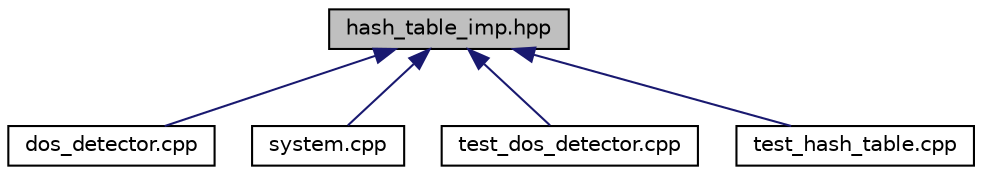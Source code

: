 digraph "hash_table_imp.hpp"
{
 // LATEX_PDF_SIZE
  edge [fontname="Helvetica",fontsize="10",labelfontname="Helvetica",labelfontsize="10"];
  node [fontname="Helvetica",fontsize="10",shape=record];
  Node1 [label="hash_table_imp.hpp",height=0.2,width=0.4,color="black", fillcolor="grey75", style="filled", fontcolor="black",tooltip=" "];
  Node1 -> Node2 [dir="back",color="midnightblue",fontsize="10",style="solid",fontname="Helvetica"];
  Node2 [label="dos_detector.cpp",height=0.2,width=0.4,color="black", fillcolor="white", style="filled",URL="$dos__detector_8cpp.html",tooltip=" "];
  Node1 -> Node3 [dir="back",color="midnightblue",fontsize="10",style="solid",fontname="Helvetica"];
  Node3 [label="system.cpp",height=0.2,width=0.4,color="black", fillcolor="white", style="filled",URL="$system_8cpp.html",tooltip=" "];
  Node1 -> Node4 [dir="back",color="midnightblue",fontsize="10",style="solid",fontname="Helvetica"];
  Node4 [label="test_dos_detector.cpp",height=0.2,width=0.4,color="black", fillcolor="white", style="filled",URL="$test__dos__detector_8cpp.html",tooltip=" "];
  Node1 -> Node5 [dir="back",color="midnightblue",fontsize="10",style="solid",fontname="Helvetica"];
  Node5 [label="test_hash_table.cpp",height=0.2,width=0.4,color="black", fillcolor="white", style="filled",URL="$test__hash__table_8cpp.html",tooltip=" "];
}

